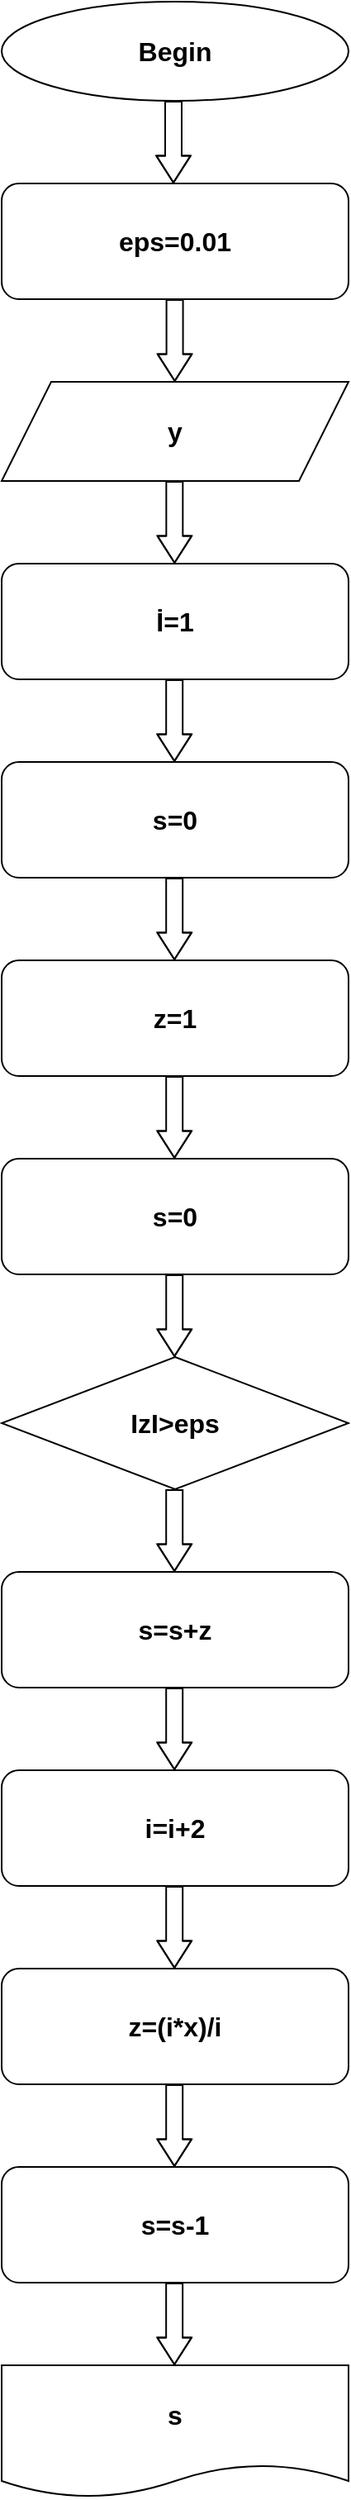 <mxfile version="24.0.2" type="github">
  <diagram name="Page-1" id="JjroSAzvqVp4nm4xkbyT">
    <mxGraphModel dx="2240" dy="2156" grid="1" gridSize="10" guides="1" tooltips="1" connect="1" arrows="1" fold="1" page="1" pageScale="1" pageWidth="1169" pageHeight="1654" math="0" shadow="0">
      <root>
        <mxCell id="0" />
        <mxCell id="1" parent="0" />
        <mxCell id="Rjk-9fpZWxVp7GHFNhD9-1" value="Begin" style="ellipse;whiteSpace=wrap;html=1;perimeterSpacing=0;spacingTop=0;fontSize=16;fontStyle=1" vertex="1" parent="1">
          <mxGeometry x="310" y="30" width="210" height="60" as="geometry" />
        </mxCell>
        <mxCell id="Rjk-9fpZWxVp7GHFNhD9-3" value="" style="shape=flexArrow;endArrow=classic;html=1;rounded=0;exitX=0.5;exitY=1;exitDx=0;exitDy=0;endWidth=9.697;endSize=5.067;fontSize=16;fontStyle=1" edge="1" parent="1">
          <mxGeometry width="50" height="50" relative="1" as="geometry">
            <mxPoint x="414" y="90" as="sourcePoint" />
            <mxPoint x="414" y="140" as="targetPoint" />
            <Array as="points">
              <mxPoint x="414" y="110" />
              <mxPoint x="414" y="120" />
            </Array>
          </mxGeometry>
        </mxCell>
        <mxCell id="Rjk-9fpZWxVp7GHFNhD9-5" value="eps=0.01" style="rounded=1;whiteSpace=wrap;html=1;fontSize=16;fontStyle=1" vertex="1" parent="1">
          <mxGeometry x="310" y="140" width="210" height="70" as="geometry" />
        </mxCell>
        <mxCell id="Rjk-9fpZWxVp7GHFNhD9-6" value="" style="shape=flexArrow;endArrow=classic;html=1;rounded=0;exitX=0.5;exitY=1;exitDx=0;exitDy=0;endWidth=9.697;endSize=5.067;fontSize=16;fontStyle=1" edge="1" parent="1">
          <mxGeometry width="50" height="50" relative="1" as="geometry">
            <mxPoint x="414.79" y="210" as="sourcePoint" />
            <mxPoint x="414.79" y="260" as="targetPoint" />
            <Array as="points">
              <mxPoint x="414.79" y="230" />
              <mxPoint x="414.79" y="240" />
            </Array>
          </mxGeometry>
        </mxCell>
        <mxCell id="Rjk-9fpZWxVp7GHFNhD9-7" value="y" style="shape=parallelogram;perimeter=parallelogramPerimeter;whiteSpace=wrap;html=1;fixedSize=1;size=30;fontSize=16;fontStyle=1" vertex="1" parent="1">
          <mxGeometry x="310" y="260" width="210" height="60" as="geometry" />
        </mxCell>
        <mxCell id="Rjk-9fpZWxVp7GHFNhD9-8" value="İ=1" style="rounded=1;whiteSpace=wrap;html=1;fontSize=16;fontStyle=1" vertex="1" parent="1">
          <mxGeometry x="310" y="370" width="210" height="70" as="geometry" />
        </mxCell>
        <mxCell id="Rjk-9fpZWxVp7GHFNhD9-9" value="" style="shape=flexArrow;endArrow=classic;html=1;rounded=0;exitX=0.5;exitY=1;exitDx=0;exitDy=0;endWidth=9.697;endSize=5.067;fontSize=16;fontStyle=1" edge="1" parent="1">
          <mxGeometry width="50" height="50" relative="1" as="geometry">
            <mxPoint x="414.67" y="320" as="sourcePoint" />
            <mxPoint x="414.67" y="370" as="targetPoint" />
            <Array as="points">
              <mxPoint x="414.67" y="340" />
              <mxPoint x="414.67" y="350" />
            </Array>
          </mxGeometry>
        </mxCell>
        <mxCell id="Rjk-9fpZWxVp7GHFNhD9-10" value="s=0" style="rounded=1;whiteSpace=wrap;html=1;fontSize=16;fontStyle=1" vertex="1" parent="1">
          <mxGeometry x="310" y="490" width="210" height="70" as="geometry" />
        </mxCell>
        <mxCell id="Rjk-9fpZWxVp7GHFNhD9-11" value="" style="shape=flexArrow;endArrow=classic;html=1;rounded=0;exitX=0.5;exitY=1;exitDx=0;exitDy=0;endWidth=9.697;endSize=5.067;fontSize=16;fontStyle=1" edge="1" parent="1">
          <mxGeometry width="50" height="50" relative="1" as="geometry">
            <mxPoint x="414.6" y="440" as="sourcePoint" />
            <mxPoint x="414.6" y="490" as="targetPoint" />
            <Array as="points">
              <mxPoint x="414.6" y="460" />
              <mxPoint x="414.6" y="470" />
            </Array>
          </mxGeometry>
        </mxCell>
        <mxCell id="Rjk-9fpZWxVp7GHFNhD9-12" value="z=1" style="rounded=1;whiteSpace=wrap;html=1;fontSize=16;fontStyle=1" vertex="1" parent="1">
          <mxGeometry x="310" y="610" width="210" height="70" as="geometry" />
        </mxCell>
        <mxCell id="Rjk-9fpZWxVp7GHFNhD9-13" value="" style="shape=flexArrow;endArrow=classic;html=1;rounded=0;exitX=0.5;exitY=1;exitDx=0;exitDy=0;endWidth=9.697;endSize=5.067;fontSize=16;fontStyle=1" edge="1" parent="1">
          <mxGeometry width="50" height="50" relative="1" as="geometry">
            <mxPoint x="414.6" y="560" as="sourcePoint" />
            <mxPoint x="414.6" y="610" as="targetPoint" />
            <Array as="points">
              <mxPoint x="414.6" y="580" />
              <mxPoint x="414.6" y="590" />
            </Array>
          </mxGeometry>
        </mxCell>
        <mxCell id="Rjk-9fpZWxVp7GHFNhD9-14" value="s=0" style="rounded=1;whiteSpace=wrap;html=1;fontSize=16;fontStyle=1" vertex="1" parent="1">
          <mxGeometry x="310" y="730" width="210" height="70" as="geometry" />
        </mxCell>
        <mxCell id="Rjk-9fpZWxVp7GHFNhD9-15" value="" style="shape=flexArrow;endArrow=classic;html=1;rounded=0;exitX=0.5;exitY=1;exitDx=0;exitDy=0;endWidth=9.697;endSize=5.067;fontSize=16;fontStyle=1" edge="1" parent="1">
          <mxGeometry width="50" height="50" relative="1" as="geometry">
            <mxPoint x="414.6" y="680" as="sourcePoint" />
            <mxPoint x="414.6" y="730" as="targetPoint" />
            <Array as="points">
              <mxPoint x="414.6" y="700" />
              <mxPoint x="414.6" y="710" />
            </Array>
          </mxGeometry>
        </mxCell>
        <mxCell id="Rjk-9fpZWxVp7GHFNhD9-16" value="" style="shape=flexArrow;endArrow=classic;html=1;rounded=0;exitX=0.5;exitY=1;exitDx=0;exitDy=0;endWidth=9.697;endSize=5.067;fontSize=16;fontStyle=1" edge="1" parent="1">
          <mxGeometry width="50" height="50" relative="1" as="geometry">
            <mxPoint x="414.62" y="800" as="sourcePoint" />
            <mxPoint x="414.62" y="850" as="targetPoint" />
            <Array as="points">
              <mxPoint x="414.62" y="820" />
              <mxPoint x="414.62" y="830" />
            </Array>
          </mxGeometry>
        </mxCell>
        <mxCell id="Rjk-9fpZWxVp7GHFNhD9-17" value="IzI&amp;gt;eps" style="rhombus;whiteSpace=wrap;html=1;fontSize=16;fontStyle=1" vertex="1" parent="1">
          <mxGeometry x="310" y="850" width="210" height="80" as="geometry" />
        </mxCell>
        <mxCell id="Rjk-9fpZWxVp7GHFNhD9-18" value="s=s+z" style="rounded=1;whiteSpace=wrap;html=1;fontSize=16;fontStyle=1" vertex="1" parent="1">
          <mxGeometry x="310" y="980" width="210" height="70" as="geometry" />
        </mxCell>
        <mxCell id="Rjk-9fpZWxVp7GHFNhD9-19" value="" style="shape=flexArrow;endArrow=classic;html=1;rounded=0;exitX=0.5;exitY=1;exitDx=0;exitDy=0;endWidth=9.697;endSize=5.067;fontSize=16;fontStyle=1" edge="1" parent="1">
          <mxGeometry width="50" height="50" relative="1" as="geometry">
            <mxPoint x="414.6" y="930" as="sourcePoint" />
            <mxPoint x="414.6" y="980" as="targetPoint" />
            <Array as="points">
              <mxPoint x="414.6" y="950" />
              <mxPoint x="414.6" y="960" />
            </Array>
          </mxGeometry>
        </mxCell>
        <mxCell id="Rjk-9fpZWxVp7GHFNhD9-20" value="i=i+2" style="rounded=1;whiteSpace=wrap;html=1;fontSize=16;fontStyle=1" vertex="1" parent="1">
          <mxGeometry x="310" y="1100" width="210" height="70" as="geometry" />
        </mxCell>
        <mxCell id="Rjk-9fpZWxVp7GHFNhD9-21" value="" style="shape=flexArrow;endArrow=classic;html=1;rounded=0;exitX=0.5;exitY=1;exitDx=0;exitDy=0;endWidth=9.697;endSize=5.067;fontSize=16;fontStyle=1" edge="1" parent="1">
          <mxGeometry width="50" height="50" relative="1" as="geometry">
            <mxPoint x="414.6" y="1050" as="sourcePoint" />
            <mxPoint x="414.6" y="1100" as="targetPoint" />
            <Array as="points">
              <mxPoint x="414.6" y="1070" />
              <mxPoint x="414.6" y="1080" />
            </Array>
          </mxGeometry>
        </mxCell>
        <mxCell id="Rjk-9fpZWxVp7GHFNhD9-22" value="z=(i*x)/i" style="rounded=1;whiteSpace=wrap;html=1;fontSize=16;fontStyle=1" vertex="1" parent="1">
          <mxGeometry x="310" y="1220" width="210" height="70" as="geometry" />
        </mxCell>
        <mxCell id="Rjk-9fpZWxVp7GHFNhD9-23" value="" style="shape=flexArrow;endArrow=classic;html=1;rounded=0;exitX=0.5;exitY=1;exitDx=0;exitDy=0;endWidth=9.697;endSize=5.067;fontSize=16;fontStyle=1" edge="1" parent="1">
          <mxGeometry width="50" height="50" relative="1" as="geometry">
            <mxPoint x="414.6" y="1170" as="sourcePoint" />
            <mxPoint x="414.6" y="1220" as="targetPoint" />
            <Array as="points">
              <mxPoint x="414.6" y="1190" />
              <mxPoint x="414.6" y="1200" />
            </Array>
          </mxGeometry>
        </mxCell>
        <mxCell id="Rjk-9fpZWxVp7GHFNhD9-24" value="s=s-1" style="rounded=1;whiteSpace=wrap;html=1;fontSize=16;fontStyle=1" vertex="1" parent="1">
          <mxGeometry x="310" y="1340" width="210" height="70" as="geometry" />
        </mxCell>
        <mxCell id="Rjk-9fpZWxVp7GHFNhD9-25" value="" style="shape=flexArrow;endArrow=classic;html=1;rounded=0;exitX=0.5;exitY=1;exitDx=0;exitDy=0;endWidth=9.697;endSize=5.067;fontSize=16;fontStyle=1" edge="1" parent="1">
          <mxGeometry width="50" height="50" relative="1" as="geometry">
            <mxPoint x="414.6" y="1290" as="sourcePoint" />
            <mxPoint x="414.6" y="1340" as="targetPoint" />
            <Array as="points">
              <mxPoint x="414.6" y="1310" />
              <mxPoint x="414.6" y="1320" />
            </Array>
          </mxGeometry>
        </mxCell>
        <mxCell id="Rjk-9fpZWxVp7GHFNhD9-26" value="s" style="shape=document;whiteSpace=wrap;html=1;boundedLbl=1;size=0.25;fontSize=16;fontStyle=1" vertex="1" parent="1">
          <mxGeometry x="310" y="1460" width="210" height="80" as="geometry" />
        </mxCell>
        <mxCell id="Rjk-9fpZWxVp7GHFNhD9-27" value="" style="shape=flexArrow;endArrow=classic;html=1;rounded=0;exitX=0.5;exitY=1;exitDx=0;exitDy=0;endWidth=9.697;endSize=5.067;fontSize=16;fontStyle=1" edge="1" parent="1">
          <mxGeometry width="50" height="50" relative="1" as="geometry">
            <mxPoint x="414.58" y="1410" as="sourcePoint" />
            <mxPoint x="414.58" y="1460" as="targetPoint" />
            <Array as="points">
              <mxPoint x="414.58" y="1430" />
              <mxPoint x="414.58" y="1440" />
            </Array>
          </mxGeometry>
        </mxCell>
      </root>
    </mxGraphModel>
  </diagram>
</mxfile>
